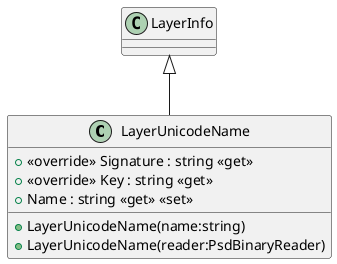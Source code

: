 @startuml
class LayerUnicodeName {
    + <<override>> Signature : string <<get>>
    + <<override>> Key : string <<get>>
    + Name : string <<get>> <<set>>
    + LayerUnicodeName(name:string)
    + LayerUnicodeName(reader:PsdBinaryReader)
}
LayerInfo <|-- LayerUnicodeName
@enduml
